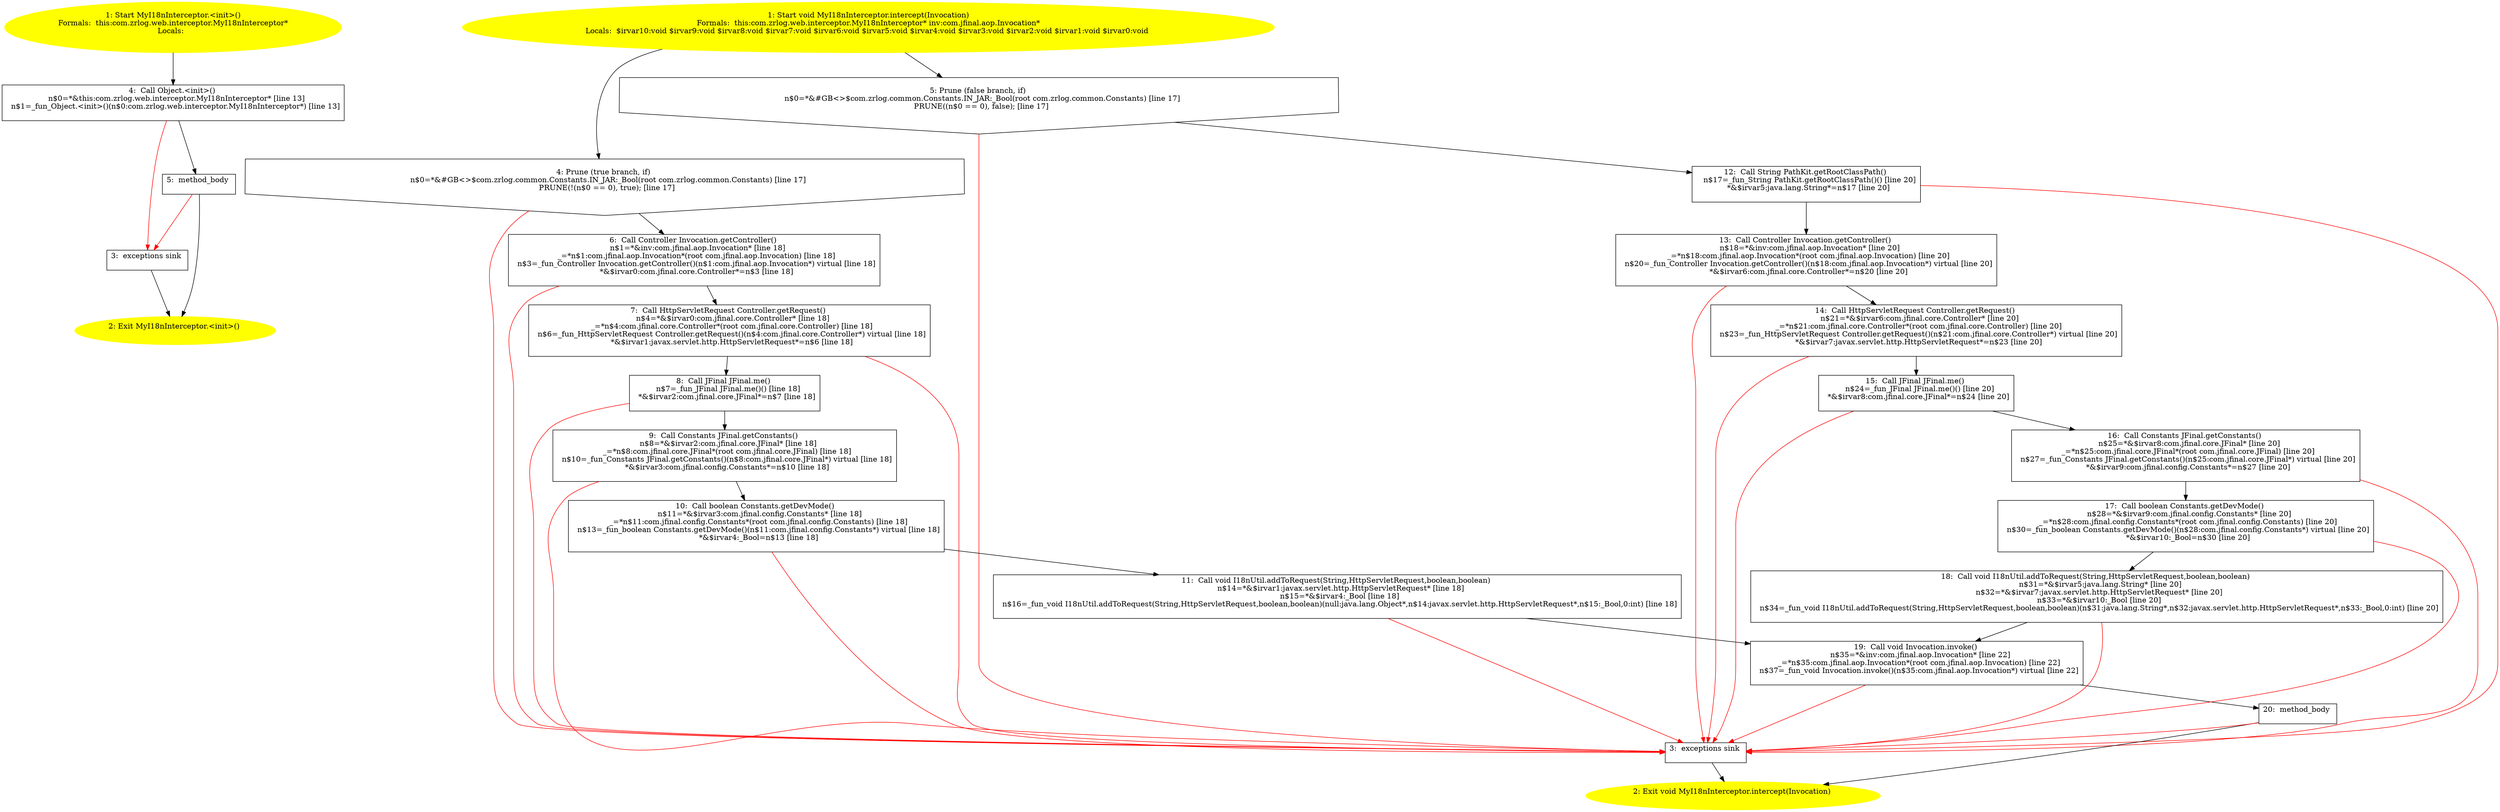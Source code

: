 /* @generated */
digraph cfg {
"com.zrlog.web.interceptor.MyI18nInterceptor.<init>().ad94f75b48e8d389b18ee477de5a7c63_1" [label="1: Start MyI18nInterceptor.<init>()\nFormals:  this:com.zrlog.web.interceptor.MyI18nInterceptor*\nLocals:  \n  " color=yellow style=filled]
	

	 "com.zrlog.web.interceptor.MyI18nInterceptor.<init>().ad94f75b48e8d389b18ee477de5a7c63_1" -> "com.zrlog.web.interceptor.MyI18nInterceptor.<init>().ad94f75b48e8d389b18ee477de5a7c63_4" ;
"com.zrlog.web.interceptor.MyI18nInterceptor.<init>().ad94f75b48e8d389b18ee477de5a7c63_2" [label="2: Exit MyI18nInterceptor.<init>() \n  " color=yellow style=filled]
	

"com.zrlog.web.interceptor.MyI18nInterceptor.<init>().ad94f75b48e8d389b18ee477de5a7c63_3" [label="3:  exceptions sink \n  " shape="box"]
	

	 "com.zrlog.web.interceptor.MyI18nInterceptor.<init>().ad94f75b48e8d389b18ee477de5a7c63_3" -> "com.zrlog.web.interceptor.MyI18nInterceptor.<init>().ad94f75b48e8d389b18ee477de5a7c63_2" ;
"com.zrlog.web.interceptor.MyI18nInterceptor.<init>().ad94f75b48e8d389b18ee477de5a7c63_4" [label="4:  Call Object.<init>() \n   n$0=*&this:com.zrlog.web.interceptor.MyI18nInterceptor* [line 13]\n  n$1=_fun_Object.<init>()(n$0:com.zrlog.web.interceptor.MyI18nInterceptor*) [line 13]\n " shape="box"]
	

	 "com.zrlog.web.interceptor.MyI18nInterceptor.<init>().ad94f75b48e8d389b18ee477de5a7c63_4" -> "com.zrlog.web.interceptor.MyI18nInterceptor.<init>().ad94f75b48e8d389b18ee477de5a7c63_5" ;
	 "com.zrlog.web.interceptor.MyI18nInterceptor.<init>().ad94f75b48e8d389b18ee477de5a7c63_4" -> "com.zrlog.web.interceptor.MyI18nInterceptor.<init>().ad94f75b48e8d389b18ee477de5a7c63_3" [color="red" ];
"com.zrlog.web.interceptor.MyI18nInterceptor.<init>().ad94f75b48e8d389b18ee477de5a7c63_5" [label="5:  method_body \n  " shape="box"]
	

	 "com.zrlog.web.interceptor.MyI18nInterceptor.<init>().ad94f75b48e8d389b18ee477de5a7c63_5" -> "com.zrlog.web.interceptor.MyI18nInterceptor.<init>().ad94f75b48e8d389b18ee477de5a7c63_2" ;
	 "com.zrlog.web.interceptor.MyI18nInterceptor.<init>().ad94f75b48e8d389b18ee477de5a7c63_5" -> "com.zrlog.web.interceptor.MyI18nInterceptor.<init>().ad94f75b48e8d389b18ee477de5a7c63_3" [color="red" ];
"com.zrlog.web.interceptor.MyI18nInterceptor.intercept(com.jfinal.aop.Invocation):void.32b7e57ac259d1b54f8f78c02972f6a0_1" [label="1: Start void MyI18nInterceptor.intercept(Invocation)\nFormals:  this:com.zrlog.web.interceptor.MyI18nInterceptor* inv:com.jfinal.aop.Invocation*\nLocals:  $irvar10:void $irvar9:void $irvar8:void $irvar7:void $irvar6:void $irvar5:void $irvar4:void $irvar3:void $irvar2:void $irvar1:void $irvar0:void \n  " color=yellow style=filled]
	

	 "com.zrlog.web.interceptor.MyI18nInterceptor.intercept(com.jfinal.aop.Invocation):void.32b7e57ac259d1b54f8f78c02972f6a0_1" -> "com.zrlog.web.interceptor.MyI18nInterceptor.intercept(com.jfinal.aop.Invocation):void.32b7e57ac259d1b54f8f78c02972f6a0_4" ;
	 "com.zrlog.web.interceptor.MyI18nInterceptor.intercept(com.jfinal.aop.Invocation):void.32b7e57ac259d1b54f8f78c02972f6a0_1" -> "com.zrlog.web.interceptor.MyI18nInterceptor.intercept(com.jfinal.aop.Invocation):void.32b7e57ac259d1b54f8f78c02972f6a0_5" ;
"com.zrlog.web.interceptor.MyI18nInterceptor.intercept(com.jfinal.aop.Invocation):void.32b7e57ac259d1b54f8f78c02972f6a0_2" [label="2: Exit void MyI18nInterceptor.intercept(Invocation) \n  " color=yellow style=filled]
	

"com.zrlog.web.interceptor.MyI18nInterceptor.intercept(com.jfinal.aop.Invocation):void.32b7e57ac259d1b54f8f78c02972f6a0_3" [label="3:  exceptions sink \n  " shape="box"]
	

	 "com.zrlog.web.interceptor.MyI18nInterceptor.intercept(com.jfinal.aop.Invocation):void.32b7e57ac259d1b54f8f78c02972f6a0_3" -> "com.zrlog.web.interceptor.MyI18nInterceptor.intercept(com.jfinal.aop.Invocation):void.32b7e57ac259d1b54f8f78c02972f6a0_2" ;
"com.zrlog.web.interceptor.MyI18nInterceptor.intercept(com.jfinal.aop.Invocation):void.32b7e57ac259d1b54f8f78c02972f6a0_4" [label="4: Prune (true branch, if) \n   n$0=*&#GB<>$com.zrlog.common.Constants.IN_JAR:_Bool(root com.zrlog.common.Constants) [line 17]\n  PRUNE(!(n$0 == 0), true); [line 17]\n " shape="invhouse"]
	

	 "com.zrlog.web.interceptor.MyI18nInterceptor.intercept(com.jfinal.aop.Invocation):void.32b7e57ac259d1b54f8f78c02972f6a0_4" -> "com.zrlog.web.interceptor.MyI18nInterceptor.intercept(com.jfinal.aop.Invocation):void.32b7e57ac259d1b54f8f78c02972f6a0_6" ;
	 "com.zrlog.web.interceptor.MyI18nInterceptor.intercept(com.jfinal.aop.Invocation):void.32b7e57ac259d1b54f8f78c02972f6a0_4" -> "com.zrlog.web.interceptor.MyI18nInterceptor.intercept(com.jfinal.aop.Invocation):void.32b7e57ac259d1b54f8f78c02972f6a0_3" [color="red" ];
"com.zrlog.web.interceptor.MyI18nInterceptor.intercept(com.jfinal.aop.Invocation):void.32b7e57ac259d1b54f8f78c02972f6a0_5" [label="5: Prune (false branch, if) \n   n$0=*&#GB<>$com.zrlog.common.Constants.IN_JAR:_Bool(root com.zrlog.common.Constants) [line 17]\n  PRUNE((n$0 == 0), false); [line 17]\n " shape="invhouse"]
	

	 "com.zrlog.web.interceptor.MyI18nInterceptor.intercept(com.jfinal.aop.Invocation):void.32b7e57ac259d1b54f8f78c02972f6a0_5" -> "com.zrlog.web.interceptor.MyI18nInterceptor.intercept(com.jfinal.aop.Invocation):void.32b7e57ac259d1b54f8f78c02972f6a0_12" ;
	 "com.zrlog.web.interceptor.MyI18nInterceptor.intercept(com.jfinal.aop.Invocation):void.32b7e57ac259d1b54f8f78c02972f6a0_5" -> "com.zrlog.web.interceptor.MyI18nInterceptor.intercept(com.jfinal.aop.Invocation):void.32b7e57ac259d1b54f8f78c02972f6a0_3" [color="red" ];
"com.zrlog.web.interceptor.MyI18nInterceptor.intercept(com.jfinal.aop.Invocation):void.32b7e57ac259d1b54f8f78c02972f6a0_6" [label="6:  Call Controller Invocation.getController() \n   n$1=*&inv:com.jfinal.aop.Invocation* [line 18]\n  _=*n$1:com.jfinal.aop.Invocation*(root com.jfinal.aop.Invocation) [line 18]\n  n$3=_fun_Controller Invocation.getController()(n$1:com.jfinal.aop.Invocation*) virtual [line 18]\n  *&$irvar0:com.jfinal.core.Controller*=n$3 [line 18]\n " shape="box"]
	

	 "com.zrlog.web.interceptor.MyI18nInterceptor.intercept(com.jfinal.aop.Invocation):void.32b7e57ac259d1b54f8f78c02972f6a0_6" -> "com.zrlog.web.interceptor.MyI18nInterceptor.intercept(com.jfinal.aop.Invocation):void.32b7e57ac259d1b54f8f78c02972f6a0_7" ;
	 "com.zrlog.web.interceptor.MyI18nInterceptor.intercept(com.jfinal.aop.Invocation):void.32b7e57ac259d1b54f8f78c02972f6a0_6" -> "com.zrlog.web.interceptor.MyI18nInterceptor.intercept(com.jfinal.aop.Invocation):void.32b7e57ac259d1b54f8f78c02972f6a0_3" [color="red" ];
"com.zrlog.web.interceptor.MyI18nInterceptor.intercept(com.jfinal.aop.Invocation):void.32b7e57ac259d1b54f8f78c02972f6a0_7" [label="7:  Call HttpServletRequest Controller.getRequest() \n   n$4=*&$irvar0:com.jfinal.core.Controller* [line 18]\n  _=*n$4:com.jfinal.core.Controller*(root com.jfinal.core.Controller) [line 18]\n  n$6=_fun_HttpServletRequest Controller.getRequest()(n$4:com.jfinal.core.Controller*) virtual [line 18]\n  *&$irvar1:javax.servlet.http.HttpServletRequest*=n$6 [line 18]\n " shape="box"]
	

	 "com.zrlog.web.interceptor.MyI18nInterceptor.intercept(com.jfinal.aop.Invocation):void.32b7e57ac259d1b54f8f78c02972f6a0_7" -> "com.zrlog.web.interceptor.MyI18nInterceptor.intercept(com.jfinal.aop.Invocation):void.32b7e57ac259d1b54f8f78c02972f6a0_8" ;
	 "com.zrlog.web.interceptor.MyI18nInterceptor.intercept(com.jfinal.aop.Invocation):void.32b7e57ac259d1b54f8f78c02972f6a0_7" -> "com.zrlog.web.interceptor.MyI18nInterceptor.intercept(com.jfinal.aop.Invocation):void.32b7e57ac259d1b54f8f78c02972f6a0_3" [color="red" ];
"com.zrlog.web.interceptor.MyI18nInterceptor.intercept(com.jfinal.aop.Invocation):void.32b7e57ac259d1b54f8f78c02972f6a0_8" [label="8:  Call JFinal JFinal.me() \n   n$7=_fun_JFinal JFinal.me()() [line 18]\n  *&$irvar2:com.jfinal.core.JFinal*=n$7 [line 18]\n " shape="box"]
	

	 "com.zrlog.web.interceptor.MyI18nInterceptor.intercept(com.jfinal.aop.Invocation):void.32b7e57ac259d1b54f8f78c02972f6a0_8" -> "com.zrlog.web.interceptor.MyI18nInterceptor.intercept(com.jfinal.aop.Invocation):void.32b7e57ac259d1b54f8f78c02972f6a0_9" ;
	 "com.zrlog.web.interceptor.MyI18nInterceptor.intercept(com.jfinal.aop.Invocation):void.32b7e57ac259d1b54f8f78c02972f6a0_8" -> "com.zrlog.web.interceptor.MyI18nInterceptor.intercept(com.jfinal.aop.Invocation):void.32b7e57ac259d1b54f8f78c02972f6a0_3" [color="red" ];
"com.zrlog.web.interceptor.MyI18nInterceptor.intercept(com.jfinal.aop.Invocation):void.32b7e57ac259d1b54f8f78c02972f6a0_9" [label="9:  Call Constants JFinal.getConstants() \n   n$8=*&$irvar2:com.jfinal.core.JFinal* [line 18]\n  _=*n$8:com.jfinal.core.JFinal*(root com.jfinal.core.JFinal) [line 18]\n  n$10=_fun_Constants JFinal.getConstants()(n$8:com.jfinal.core.JFinal*) virtual [line 18]\n  *&$irvar3:com.jfinal.config.Constants*=n$10 [line 18]\n " shape="box"]
	

	 "com.zrlog.web.interceptor.MyI18nInterceptor.intercept(com.jfinal.aop.Invocation):void.32b7e57ac259d1b54f8f78c02972f6a0_9" -> "com.zrlog.web.interceptor.MyI18nInterceptor.intercept(com.jfinal.aop.Invocation):void.32b7e57ac259d1b54f8f78c02972f6a0_10" ;
	 "com.zrlog.web.interceptor.MyI18nInterceptor.intercept(com.jfinal.aop.Invocation):void.32b7e57ac259d1b54f8f78c02972f6a0_9" -> "com.zrlog.web.interceptor.MyI18nInterceptor.intercept(com.jfinal.aop.Invocation):void.32b7e57ac259d1b54f8f78c02972f6a0_3" [color="red" ];
"com.zrlog.web.interceptor.MyI18nInterceptor.intercept(com.jfinal.aop.Invocation):void.32b7e57ac259d1b54f8f78c02972f6a0_10" [label="10:  Call boolean Constants.getDevMode() \n   n$11=*&$irvar3:com.jfinal.config.Constants* [line 18]\n  _=*n$11:com.jfinal.config.Constants*(root com.jfinal.config.Constants) [line 18]\n  n$13=_fun_boolean Constants.getDevMode()(n$11:com.jfinal.config.Constants*) virtual [line 18]\n  *&$irvar4:_Bool=n$13 [line 18]\n " shape="box"]
	

	 "com.zrlog.web.interceptor.MyI18nInterceptor.intercept(com.jfinal.aop.Invocation):void.32b7e57ac259d1b54f8f78c02972f6a0_10" -> "com.zrlog.web.interceptor.MyI18nInterceptor.intercept(com.jfinal.aop.Invocation):void.32b7e57ac259d1b54f8f78c02972f6a0_11" ;
	 "com.zrlog.web.interceptor.MyI18nInterceptor.intercept(com.jfinal.aop.Invocation):void.32b7e57ac259d1b54f8f78c02972f6a0_10" -> "com.zrlog.web.interceptor.MyI18nInterceptor.intercept(com.jfinal.aop.Invocation):void.32b7e57ac259d1b54f8f78c02972f6a0_3" [color="red" ];
"com.zrlog.web.interceptor.MyI18nInterceptor.intercept(com.jfinal.aop.Invocation):void.32b7e57ac259d1b54f8f78c02972f6a0_11" [label="11:  Call void I18nUtil.addToRequest(String,HttpServletRequest,boolean,boolean) \n   n$14=*&$irvar1:javax.servlet.http.HttpServletRequest* [line 18]\n  n$15=*&$irvar4:_Bool [line 18]\n  n$16=_fun_void I18nUtil.addToRequest(String,HttpServletRequest,boolean,boolean)(null:java.lang.Object*,n$14:javax.servlet.http.HttpServletRequest*,n$15:_Bool,0:int) [line 18]\n " shape="box"]
	

	 "com.zrlog.web.interceptor.MyI18nInterceptor.intercept(com.jfinal.aop.Invocation):void.32b7e57ac259d1b54f8f78c02972f6a0_11" -> "com.zrlog.web.interceptor.MyI18nInterceptor.intercept(com.jfinal.aop.Invocation):void.32b7e57ac259d1b54f8f78c02972f6a0_19" ;
	 "com.zrlog.web.interceptor.MyI18nInterceptor.intercept(com.jfinal.aop.Invocation):void.32b7e57ac259d1b54f8f78c02972f6a0_11" -> "com.zrlog.web.interceptor.MyI18nInterceptor.intercept(com.jfinal.aop.Invocation):void.32b7e57ac259d1b54f8f78c02972f6a0_3" [color="red" ];
"com.zrlog.web.interceptor.MyI18nInterceptor.intercept(com.jfinal.aop.Invocation):void.32b7e57ac259d1b54f8f78c02972f6a0_12" [label="12:  Call String PathKit.getRootClassPath() \n   n$17=_fun_String PathKit.getRootClassPath()() [line 20]\n  *&$irvar5:java.lang.String*=n$17 [line 20]\n " shape="box"]
	

	 "com.zrlog.web.interceptor.MyI18nInterceptor.intercept(com.jfinal.aop.Invocation):void.32b7e57ac259d1b54f8f78c02972f6a0_12" -> "com.zrlog.web.interceptor.MyI18nInterceptor.intercept(com.jfinal.aop.Invocation):void.32b7e57ac259d1b54f8f78c02972f6a0_13" ;
	 "com.zrlog.web.interceptor.MyI18nInterceptor.intercept(com.jfinal.aop.Invocation):void.32b7e57ac259d1b54f8f78c02972f6a0_12" -> "com.zrlog.web.interceptor.MyI18nInterceptor.intercept(com.jfinal.aop.Invocation):void.32b7e57ac259d1b54f8f78c02972f6a0_3" [color="red" ];
"com.zrlog.web.interceptor.MyI18nInterceptor.intercept(com.jfinal.aop.Invocation):void.32b7e57ac259d1b54f8f78c02972f6a0_13" [label="13:  Call Controller Invocation.getController() \n   n$18=*&inv:com.jfinal.aop.Invocation* [line 20]\n  _=*n$18:com.jfinal.aop.Invocation*(root com.jfinal.aop.Invocation) [line 20]\n  n$20=_fun_Controller Invocation.getController()(n$18:com.jfinal.aop.Invocation*) virtual [line 20]\n  *&$irvar6:com.jfinal.core.Controller*=n$20 [line 20]\n " shape="box"]
	

	 "com.zrlog.web.interceptor.MyI18nInterceptor.intercept(com.jfinal.aop.Invocation):void.32b7e57ac259d1b54f8f78c02972f6a0_13" -> "com.zrlog.web.interceptor.MyI18nInterceptor.intercept(com.jfinal.aop.Invocation):void.32b7e57ac259d1b54f8f78c02972f6a0_14" ;
	 "com.zrlog.web.interceptor.MyI18nInterceptor.intercept(com.jfinal.aop.Invocation):void.32b7e57ac259d1b54f8f78c02972f6a0_13" -> "com.zrlog.web.interceptor.MyI18nInterceptor.intercept(com.jfinal.aop.Invocation):void.32b7e57ac259d1b54f8f78c02972f6a0_3" [color="red" ];
"com.zrlog.web.interceptor.MyI18nInterceptor.intercept(com.jfinal.aop.Invocation):void.32b7e57ac259d1b54f8f78c02972f6a0_14" [label="14:  Call HttpServletRequest Controller.getRequest() \n   n$21=*&$irvar6:com.jfinal.core.Controller* [line 20]\n  _=*n$21:com.jfinal.core.Controller*(root com.jfinal.core.Controller) [line 20]\n  n$23=_fun_HttpServletRequest Controller.getRequest()(n$21:com.jfinal.core.Controller*) virtual [line 20]\n  *&$irvar7:javax.servlet.http.HttpServletRequest*=n$23 [line 20]\n " shape="box"]
	

	 "com.zrlog.web.interceptor.MyI18nInterceptor.intercept(com.jfinal.aop.Invocation):void.32b7e57ac259d1b54f8f78c02972f6a0_14" -> "com.zrlog.web.interceptor.MyI18nInterceptor.intercept(com.jfinal.aop.Invocation):void.32b7e57ac259d1b54f8f78c02972f6a0_15" ;
	 "com.zrlog.web.interceptor.MyI18nInterceptor.intercept(com.jfinal.aop.Invocation):void.32b7e57ac259d1b54f8f78c02972f6a0_14" -> "com.zrlog.web.interceptor.MyI18nInterceptor.intercept(com.jfinal.aop.Invocation):void.32b7e57ac259d1b54f8f78c02972f6a0_3" [color="red" ];
"com.zrlog.web.interceptor.MyI18nInterceptor.intercept(com.jfinal.aop.Invocation):void.32b7e57ac259d1b54f8f78c02972f6a0_15" [label="15:  Call JFinal JFinal.me() \n   n$24=_fun_JFinal JFinal.me()() [line 20]\n  *&$irvar8:com.jfinal.core.JFinal*=n$24 [line 20]\n " shape="box"]
	

	 "com.zrlog.web.interceptor.MyI18nInterceptor.intercept(com.jfinal.aop.Invocation):void.32b7e57ac259d1b54f8f78c02972f6a0_15" -> "com.zrlog.web.interceptor.MyI18nInterceptor.intercept(com.jfinal.aop.Invocation):void.32b7e57ac259d1b54f8f78c02972f6a0_16" ;
	 "com.zrlog.web.interceptor.MyI18nInterceptor.intercept(com.jfinal.aop.Invocation):void.32b7e57ac259d1b54f8f78c02972f6a0_15" -> "com.zrlog.web.interceptor.MyI18nInterceptor.intercept(com.jfinal.aop.Invocation):void.32b7e57ac259d1b54f8f78c02972f6a0_3" [color="red" ];
"com.zrlog.web.interceptor.MyI18nInterceptor.intercept(com.jfinal.aop.Invocation):void.32b7e57ac259d1b54f8f78c02972f6a0_16" [label="16:  Call Constants JFinal.getConstants() \n   n$25=*&$irvar8:com.jfinal.core.JFinal* [line 20]\n  _=*n$25:com.jfinal.core.JFinal*(root com.jfinal.core.JFinal) [line 20]\n  n$27=_fun_Constants JFinal.getConstants()(n$25:com.jfinal.core.JFinal*) virtual [line 20]\n  *&$irvar9:com.jfinal.config.Constants*=n$27 [line 20]\n " shape="box"]
	

	 "com.zrlog.web.interceptor.MyI18nInterceptor.intercept(com.jfinal.aop.Invocation):void.32b7e57ac259d1b54f8f78c02972f6a0_16" -> "com.zrlog.web.interceptor.MyI18nInterceptor.intercept(com.jfinal.aop.Invocation):void.32b7e57ac259d1b54f8f78c02972f6a0_17" ;
	 "com.zrlog.web.interceptor.MyI18nInterceptor.intercept(com.jfinal.aop.Invocation):void.32b7e57ac259d1b54f8f78c02972f6a0_16" -> "com.zrlog.web.interceptor.MyI18nInterceptor.intercept(com.jfinal.aop.Invocation):void.32b7e57ac259d1b54f8f78c02972f6a0_3" [color="red" ];
"com.zrlog.web.interceptor.MyI18nInterceptor.intercept(com.jfinal.aop.Invocation):void.32b7e57ac259d1b54f8f78c02972f6a0_17" [label="17:  Call boolean Constants.getDevMode() \n   n$28=*&$irvar9:com.jfinal.config.Constants* [line 20]\n  _=*n$28:com.jfinal.config.Constants*(root com.jfinal.config.Constants) [line 20]\n  n$30=_fun_boolean Constants.getDevMode()(n$28:com.jfinal.config.Constants*) virtual [line 20]\n  *&$irvar10:_Bool=n$30 [line 20]\n " shape="box"]
	

	 "com.zrlog.web.interceptor.MyI18nInterceptor.intercept(com.jfinal.aop.Invocation):void.32b7e57ac259d1b54f8f78c02972f6a0_17" -> "com.zrlog.web.interceptor.MyI18nInterceptor.intercept(com.jfinal.aop.Invocation):void.32b7e57ac259d1b54f8f78c02972f6a0_18" ;
	 "com.zrlog.web.interceptor.MyI18nInterceptor.intercept(com.jfinal.aop.Invocation):void.32b7e57ac259d1b54f8f78c02972f6a0_17" -> "com.zrlog.web.interceptor.MyI18nInterceptor.intercept(com.jfinal.aop.Invocation):void.32b7e57ac259d1b54f8f78c02972f6a0_3" [color="red" ];
"com.zrlog.web.interceptor.MyI18nInterceptor.intercept(com.jfinal.aop.Invocation):void.32b7e57ac259d1b54f8f78c02972f6a0_18" [label="18:  Call void I18nUtil.addToRequest(String,HttpServletRequest,boolean,boolean) \n   n$31=*&$irvar5:java.lang.String* [line 20]\n  n$32=*&$irvar7:javax.servlet.http.HttpServletRequest* [line 20]\n  n$33=*&$irvar10:_Bool [line 20]\n  n$34=_fun_void I18nUtil.addToRequest(String,HttpServletRequest,boolean,boolean)(n$31:java.lang.String*,n$32:javax.servlet.http.HttpServletRequest*,n$33:_Bool,0:int) [line 20]\n " shape="box"]
	

	 "com.zrlog.web.interceptor.MyI18nInterceptor.intercept(com.jfinal.aop.Invocation):void.32b7e57ac259d1b54f8f78c02972f6a0_18" -> "com.zrlog.web.interceptor.MyI18nInterceptor.intercept(com.jfinal.aop.Invocation):void.32b7e57ac259d1b54f8f78c02972f6a0_19" ;
	 "com.zrlog.web.interceptor.MyI18nInterceptor.intercept(com.jfinal.aop.Invocation):void.32b7e57ac259d1b54f8f78c02972f6a0_18" -> "com.zrlog.web.interceptor.MyI18nInterceptor.intercept(com.jfinal.aop.Invocation):void.32b7e57ac259d1b54f8f78c02972f6a0_3" [color="red" ];
"com.zrlog.web.interceptor.MyI18nInterceptor.intercept(com.jfinal.aop.Invocation):void.32b7e57ac259d1b54f8f78c02972f6a0_19" [label="19:  Call void Invocation.invoke() \n   n$35=*&inv:com.jfinal.aop.Invocation* [line 22]\n  _=*n$35:com.jfinal.aop.Invocation*(root com.jfinal.aop.Invocation) [line 22]\n  n$37=_fun_void Invocation.invoke()(n$35:com.jfinal.aop.Invocation*) virtual [line 22]\n " shape="box"]
	

	 "com.zrlog.web.interceptor.MyI18nInterceptor.intercept(com.jfinal.aop.Invocation):void.32b7e57ac259d1b54f8f78c02972f6a0_19" -> "com.zrlog.web.interceptor.MyI18nInterceptor.intercept(com.jfinal.aop.Invocation):void.32b7e57ac259d1b54f8f78c02972f6a0_20" ;
	 "com.zrlog.web.interceptor.MyI18nInterceptor.intercept(com.jfinal.aop.Invocation):void.32b7e57ac259d1b54f8f78c02972f6a0_19" -> "com.zrlog.web.interceptor.MyI18nInterceptor.intercept(com.jfinal.aop.Invocation):void.32b7e57ac259d1b54f8f78c02972f6a0_3" [color="red" ];
"com.zrlog.web.interceptor.MyI18nInterceptor.intercept(com.jfinal.aop.Invocation):void.32b7e57ac259d1b54f8f78c02972f6a0_20" [label="20:  method_body \n  " shape="box"]
	

	 "com.zrlog.web.interceptor.MyI18nInterceptor.intercept(com.jfinal.aop.Invocation):void.32b7e57ac259d1b54f8f78c02972f6a0_20" -> "com.zrlog.web.interceptor.MyI18nInterceptor.intercept(com.jfinal.aop.Invocation):void.32b7e57ac259d1b54f8f78c02972f6a0_2" ;
	 "com.zrlog.web.interceptor.MyI18nInterceptor.intercept(com.jfinal.aop.Invocation):void.32b7e57ac259d1b54f8f78c02972f6a0_20" -> "com.zrlog.web.interceptor.MyI18nInterceptor.intercept(com.jfinal.aop.Invocation):void.32b7e57ac259d1b54f8f78c02972f6a0_3" [color="red" ];
}

